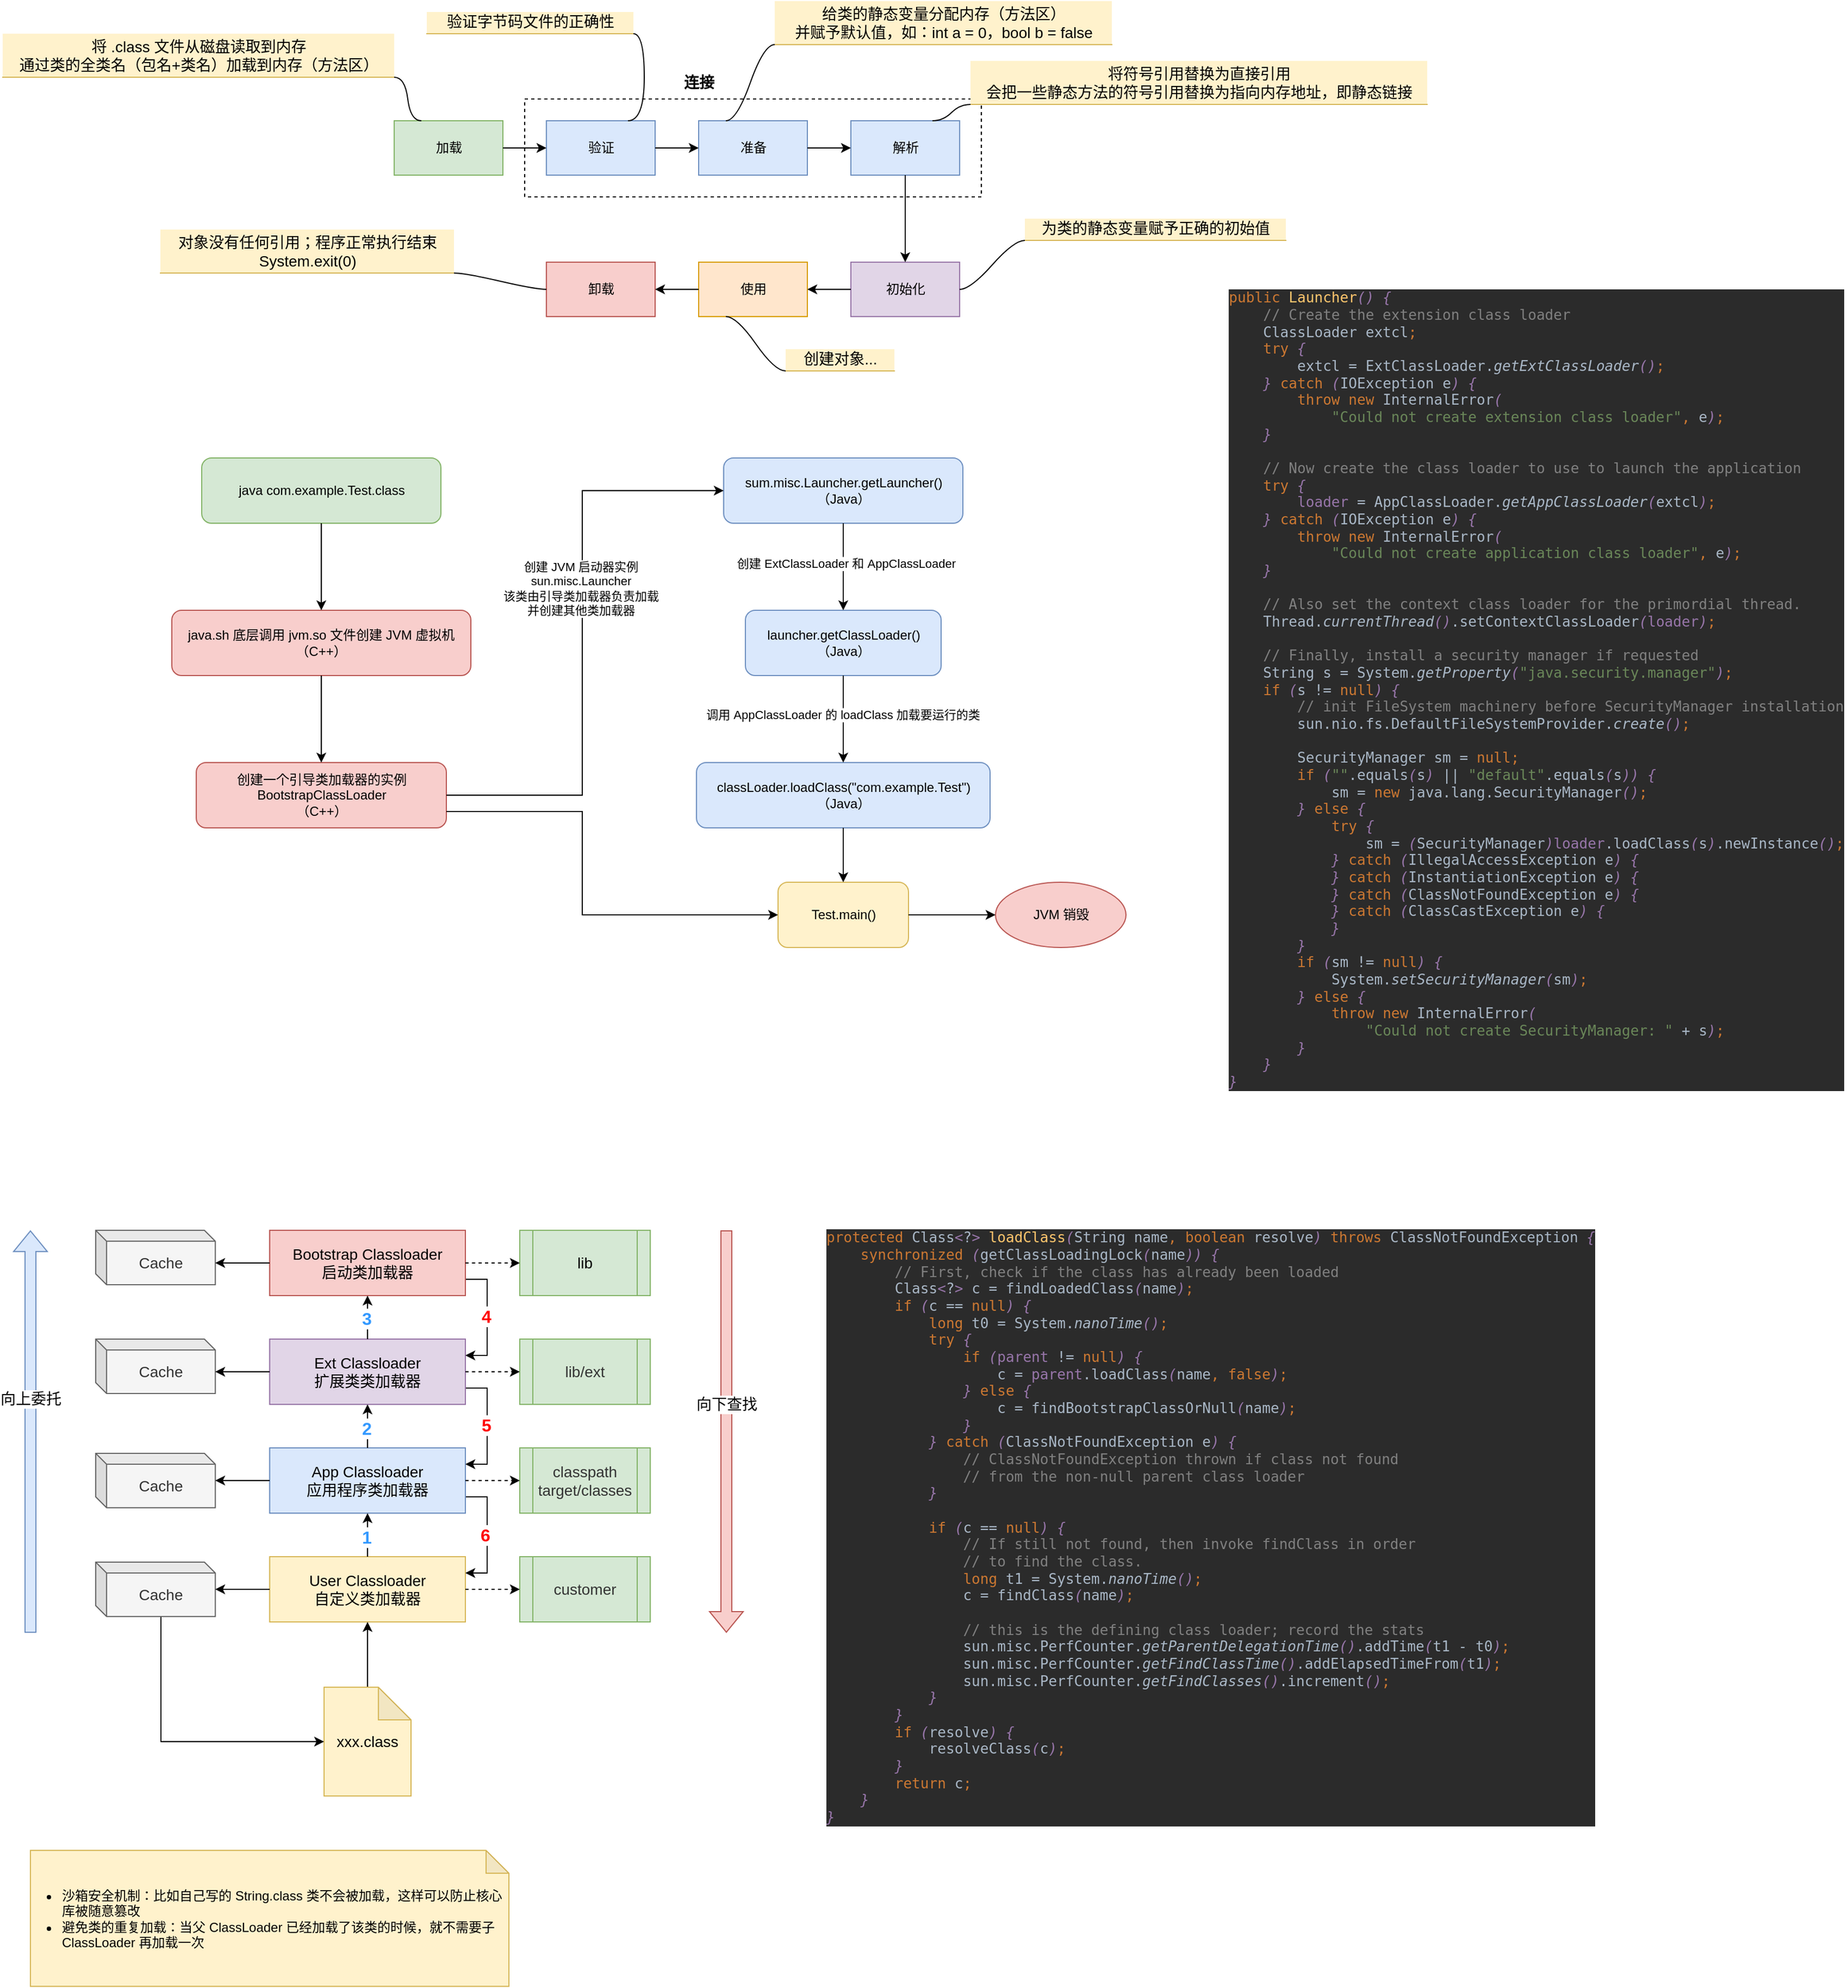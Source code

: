 <mxfile version="18.2.0" type="github">
  <diagram id="zVCf7z2-2lD_RfVQa9jk" name="Page-1">
    <mxGraphModel dx="1186" dy="738" grid="1" gridSize="10" guides="1" tooltips="1" connect="1" arrows="1" fold="1" page="1" pageScale="1" pageWidth="827" pageHeight="1169" math="0" shadow="0">
      <root>
        <mxCell id="0" />
        <mxCell id="1" parent="0" />
        <mxCell id="hN3UOtzz-SPdpC7iUw7O-2" value="" style="group" vertex="1" connectable="0" parent="1">
          <mxGeometry x="134.5" y="100" width="1310" height="340" as="geometry" />
        </mxCell>
        <mxCell id="iPwPXOduqcn6cmdAG-xF-22" value="" style="rounded=0;whiteSpace=wrap;html=1;dashed=1;" parent="hN3UOtzz-SPdpC7iUw7O-2" vertex="1">
          <mxGeometry x="480" y="90" width="420" height="90" as="geometry" />
        </mxCell>
        <mxCell id="iPwPXOduqcn6cmdAG-xF-1" value="加载" style="rounded=0;whiteSpace=wrap;html=1;fillColor=#d5e8d4;strokeColor=#82b366;" parent="hN3UOtzz-SPdpC7iUw7O-2" vertex="1">
          <mxGeometry x="360" y="110" width="100" height="50" as="geometry" />
        </mxCell>
        <mxCell id="iPwPXOduqcn6cmdAG-xF-10" value="验证" style="rounded=0;whiteSpace=wrap;html=1;fillColor=#dae8fc;strokeColor=#6c8ebf;" parent="hN3UOtzz-SPdpC7iUw7O-2" vertex="1">
          <mxGeometry x="500" y="110" width="100" height="50" as="geometry" />
        </mxCell>
        <mxCell id="iPwPXOduqcn6cmdAG-xF-16" style="edgeStyle=orthogonalEdgeStyle;rounded=0;orthogonalLoop=1;jettySize=auto;html=1;exitX=1;exitY=0.5;exitDx=0;exitDy=0;" parent="hN3UOtzz-SPdpC7iUw7O-2" source="iPwPXOduqcn6cmdAG-xF-1" target="iPwPXOduqcn6cmdAG-xF-10" edge="1">
          <mxGeometry relative="1" as="geometry" />
        </mxCell>
        <mxCell id="iPwPXOduqcn6cmdAG-xF-11" value="准备" style="rounded=0;whiteSpace=wrap;html=1;fillColor=#dae8fc;strokeColor=#6c8ebf;" parent="hN3UOtzz-SPdpC7iUw7O-2" vertex="1">
          <mxGeometry x="640" y="110" width="100" height="50" as="geometry" />
        </mxCell>
        <mxCell id="iPwPXOduqcn6cmdAG-xF-17" style="edgeStyle=orthogonalEdgeStyle;rounded=0;orthogonalLoop=1;jettySize=auto;html=1;exitX=1;exitY=0.5;exitDx=0;exitDy=0;entryX=0;entryY=0.5;entryDx=0;entryDy=0;" parent="hN3UOtzz-SPdpC7iUw7O-2" source="iPwPXOduqcn6cmdAG-xF-10" target="iPwPXOduqcn6cmdAG-xF-11" edge="1">
          <mxGeometry relative="1" as="geometry" />
        </mxCell>
        <mxCell id="iPwPXOduqcn6cmdAG-xF-12" value="解析" style="rounded=0;whiteSpace=wrap;html=1;fillColor=#dae8fc;strokeColor=#6c8ebf;" parent="hN3UOtzz-SPdpC7iUw7O-2" vertex="1">
          <mxGeometry x="780" y="110" width="100" height="50" as="geometry" />
        </mxCell>
        <mxCell id="iPwPXOduqcn6cmdAG-xF-18" style="edgeStyle=orthogonalEdgeStyle;rounded=0;orthogonalLoop=1;jettySize=auto;html=1;exitX=1;exitY=0.5;exitDx=0;exitDy=0;" parent="hN3UOtzz-SPdpC7iUw7O-2" source="iPwPXOduqcn6cmdAG-xF-11" target="iPwPXOduqcn6cmdAG-xF-12" edge="1">
          <mxGeometry relative="1" as="geometry" />
        </mxCell>
        <mxCell id="iPwPXOduqcn6cmdAG-xF-13" value="初始化" style="rounded=0;whiteSpace=wrap;html=1;fillColor=#e1d5e7;strokeColor=#9673a6;" parent="hN3UOtzz-SPdpC7iUw7O-2" vertex="1">
          <mxGeometry x="780" y="240" width="100" height="50" as="geometry" />
        </mxCell>
        <mxCell id="iPwPXOduqcn6cmdAG-xF-19" style="edgeStyle=orthogonalEdgeStyle;rounded=0;orthogonalLoop=1;jettySize=auto;html=1;exitX=0.5;exitY=1;exitDx=0;exitDy=0;" parent="hN3UOtzz-SPdpC7iUw7O-2" source="iPwPXOduqcn6cmdAG-xF-12" target="iPwPXOduqcn6cmdAG-xF-13" edge="1">
          <mxGeometry relative="1" as="geometry" />
        </mxCell>
        <mxCell id="iPwPXOduqcn6cmdAG-xF-14" value="使用&lt;span style=&quot;color: rgba(0 , 0 , 0 , 0) ; font-family: monospace ; font-size: 0px&quot;&gt;%3CmxGraphModel%3E%3Croot%3E%3CmxCell%20id%3D%220%22%2F%3E%3CmxCell%20id%3D%221%22%20parent%3D%220%22%2F%3E%3CmxCell%20id%3D%222%22%20value%3D%22%E5%8A%A0%E8%BD%BD%22%20style%3D%22rounded%3D0%3BwhiteSpace%3Dwrap%3Bhtml%3D1%3B%22%20vertex%3D%221%22%20parent%3D%221%22%3E%3CmxGeometry%20x%3D%22100%22%20y%3D%22140%22%20width%3D%22100%22%20height%3D%2250%22%20as%3D%22geometry%22%2F%3E%3C%2FmxCell%3E%3C%2Froot%3E%3C%2FmxGraphModel%3E&lt;/span&gt;" style="rounded=0;whiteSpace=wrap;html=1;fillColor=#ffe6cc;strokeColor=#d79b00;" parent="hN3UOtzz-SPdpC7iUw7O-2" vertex="1">
          <mxGeometry x="640" y="240" width="100" height="50" as="geometry" />
        </mxCell>
        <mxCell id="iPwPXOduqcn6cmdAG-xF-20" style="edgeStyle=orthogonalEdgeStyle;rounded=0;orthogonalLoop=1;jettySize=auto;html=1;exitX=0;exitY=0.5;exitDx=0;exitDy=0;" parent="hN3UOtzz-SPdpC7iUw7O-2" source="iPwPXOduqcn6cmdAG-xF-13" target="iPwPXOduqcn6cmdAG-xF-14" edge="1">
          <mxGeometry relative="1" as="geometry" />
        </mxCell>
        <mxCell id="iPwPXOduqcn6cmdAG-xF-15" value="卸载" style="rounded=0;whiteSpace=wrap;html=1;fillColor=#f8cecc;strokeColor=#b85450;" parent="hN3UOtzz-SPdpC7iUw7O-2" vertex="1">
          <mxGeometry x="500" y="240" width="100" height="50" as="geometry" />
        </mxCell>
        <mxCell id="iPwPXOduqcn6cmdAG-xF-21" style="edgeStyle=orthogonalEdgeStyle;rounded=0;orthogonalLoop=1;jettySize=auto;html=1;exitX=0;exitY=0.5;exitDx=0;exitDy=0;" parent="hN3UOtzz-SPdpC7iUw7O-2" source="iPwPXOduqcn6cmdAG-xF-14" target="iPwPXOduqcn6cmdAG-xF-15" edge="1">
          <mxGeometry relative="1" as="geometry" />
        </mxCell>
        <mxCell id="iPwPXOduqcn6cmdAG-xF-23" value="连接" style="text;html=1;strokeColor=none;fillColor=none;align=center;verticalAlign=middle;whiteSpace=wrap;rounded=0;dashed=1;fontStyle=1;fontSize=14;" parent="hN3UOtzz-SPdpC7iUw7O-2" vertex="1">
          <mxGeometry x="610" y="60" width="60" height="30" as="geometry" />
        </mxCell>
        <mxCell id="s2DW5glBOxeusL4yt4jL-1" value="&lt;span style=&quot;font-size: 14px; text-align: left;&quot;&gt;将 .class 文件从磁盘读取到内存&lt;br&gt;通过类的全类名（包名+类名）加载到内存（方法区）&lt;/span&gt;" style="whiteSpace=wrap;html=1;shape=partialRectangle;top=0;left=0;bottom=1;right=0;points=[[0,1],[1,1]];fillColor=#fff2cc;align=center;verticalAlign=bottom;routingCenterY=0.5;snapToPoint=1;recursiveResize=0;autosize=1;treeFolding=1;treeMoving=1;newEdgeStyle={&quot;edgeStyle&quot;:&quot;entityRelationEdgeStyle&quot;,&quot;startArrow&quot;:&quot;none&quot;,&quot;endArrow&quot;:&quot;none&quot;,&quot;segment&quot;:10,&quot;curved&quot;:1};strokeColor=#d6b656;" parent="hN3UOtzz-SPdpC7iUw7O-2" vertex="1">
          <mxGeometry y="30" width="360" height="40" as="geometry" />
        </mxCell>
        <mxCell id="s2DW5glBOxeusL4yt4jL-2" value="" style="edgeStyle=entityRelationEdgeStyle;startArrow=none;endArrow=none;segment=10;curved=1;rounded=0;fontColor=#000000;exitX=0.25;exitY=0;exitDx=0;exitDy=0;" parent="hN3UOtzz-SPdpC7iUw7O-2" source="iPwPXOduqcn6cmdAG-xF-1" target="s2DW5glBOxeusL4yt4jL-1" edge="1">
          <mxGeometry relative="1" as="geometry">
            <mxPoint x="180" y="60" as="sourcePoint" />
          </mxGeometry>
        </mxCell>
        <mxCell id="s2DW5glBOxeusL4yt4jL-3" value="&lt;span style=&quot;font-size: 14px; text-align: left;&quot;&gt;验证字节码文件的正确性&lt;/span&gt;" style="whiteSpace=wrap;html=1;shape=partialRectangle;top=0;left=0;bottom=1;right=0;points=[[0,1],[1,1]];fillColor=#fff2cc;align=center;verticalAlign=bottom;routingCenterY=0.5;snapToPoint=1;recursiveResize=0;autosize=1;treeFolding=1;treeMoving=1;newEdgeStyle={&quot;edgeStyle&quot;:&quot;entityRelationEdgeStyle&quot;,&quot;startArrow&quot;:&quot;none&quot;,&quot;endArrow&quot;:&quot;none&quot;,&quot;segment&quot;:10,&quot;curved&quot;:1};strokeColor=#d6b656;" parent="hN3UOtzz-SPdpC7iUw7O-2" vertex="1">
          <mxGeometry x="390" y="10" width="190" height="20" as="geometry" />
        </mxCell>
        <mxCell id="s2DW5glBOxeusL4yt4jL-4" value="" style="edgeStyle=entityRelationEdgeStyle;startArrow=none;endArrow=none;segment=10;curved=1;rounded=0;fontColor=#000000;exitX=0.75;exitY=0;exitDx=0;exitDy=0;" parent="hN3UOtzz-SPdpC7iUw7O-2" source="iPwPXOduqcn6cmdAG-xF-10" target="s2DW5glBOxeusL4yt4jL-3" edge="1">
          <mxGeometry relative="1" as="geometry">
            <mxPoint x="460" y="30" as="sourcePoint" />
          </mxGeometry>
        </mxCell>
        <mxCell id="s2DW5glBOxeusL4yt4jL-5" value="&lt;span style=&quot;font-size: 14px; text-align: left;&quot;&gt;给类的静态变量分配内存（方法区）&lt;br&gt;并赋予默认值，如：int a = 0，bool b = false&lt;/span&gt;" style="whiteSpace=wrap;html=1;shape=partialRectangle;top=0;left=0;bottom=1;right=0;points=[[0,1],[1,1]];fillColor=#fff2cc;align=center;verticalAlign=bottom;routingCenterY=0.5;snapToPoint=1;recursiveResize=0;autosize=1;treeFolding=1;treeMoving=1;newEdgeStyle={&quot;edgeStyle&quot;:&quot;entityRelationEdgeStyle&quot;,&quot;startArrow&quot;:&quot;none&quot;,&quot;endArrow&quot;:&quot;none&quot;,&quot;segment&quot;:10,&quot;curved&quot;:1};strokeColor=#d6b656;" parent="hN3UOtzz-SPdpC7iUw7O-2" vertex="1">
          <mxGeometry x="710" width="310" height="40" as="geometry" />
        </mxCell>
        <mxCell id="s2DW5glBOxeusL4yt4jL-6" value="" style="edgeStyle=entityRelationEdgeStyle;startArrow=none;endArrow=none;segment=10;curved=1;rounded=0;fontColor=#000000;exitX=0.25;exitY=0;exitDx=0;exitDy=0;" parent="hN3UOtzz-SPdpC7iUw7O-2" source="iPwPXOduqcn6cmdAG-xF-11" target="s2DW5glBOxeusL4yt4jL-5" edge="1">
          <mxGeometry relative="1" as="geometry">
            <mxPoint x="710" y="30" as="sourcePoint" />
          </mxGeometry>
        </mxCell>
        <mxCell id="s2DW5glBOxeusL4yt4jL-7" value="&lt;span style=&quot;font-size: 14px; text-align: left;&quot;&gt;将符号引用替换为直接引用&lt;br&gt;会把一些静态方法的符号引用替换为指向内存地址，即静态链接&lt;br&gt;&lt;/span&gt;" style="whiteSpace=wrap;html=1;shape=partialRectangle;top=0;left=0;bottom=1;right=0;points=[[0,1],[1,1]];fillColor=#fff2cc;align=center;verticalAlign=bottom;routingCenterY=0.5;snapToPoint=1;recursiveResize=0;autosize=1;treeFolding=1;treeMoving=1;newEdgeStyle={&quot;edgeStyle&quot;:&quot;entityRelationEdgeStyle&quot;,&quot;startArrow&quot;:&quot;none&quot;,&quot;endArrow&quot;:&quot;none&quot;,&quot;segment&quot;:10,&quot;curved&quot;:1};strokeColor=#d6b656;" parent="hN3UOtzz-SPdpC7iUw7O-2" vertex="1">
          <mxGeometry x="890" y="55" width="420" height="40" as="geometry" />
        </mxCell>
        <mxCell id="s2DW5glBOxeusL4yt4jL-8" value="" style="edgeStyle=entityRelationEdgeStyle;startArrow=none;endArrow=none;segment=10;curved=1;rounded=0;fontColor=#000000;exitX=0.75;exitY=0;exitDx=0;exitDy=0;" parent="hN3UOtzz-SPdpC7iUw7O-2" source="iPwPXOduqcn6cmdAG-xF-12" target="s2DW5glBOxeusL4yt4jL-7" edge="1">
          <mxGeometry relative="1" as="geometry">
            <mxPoint x="980" y="110" as="sourcePoint" />
          </mxGeometry>
        </mxCell>
        <mxCell id="s2DW5glBOxeusL4yt4jL-9" value="&lt;span style=&quot;font-size: 14px; text-align: left;&quot;&gt;为类的静态变量赋予正确的初始值&lt;/span&gt;" style="whiteSpace=wrap;html=1;shape=partialRectangle;top=0;left=0;bottom=1;right=0;points=[[0,1],[1,1]];fillColor=#fff2cc;align=center;verticalAlign=bottom;routingCenterY=0.5;snapToPoint=1;recursiveResize=0;autosize=1;treeFolding=1;treeMoving=1;newEdgeStyle={&quot;edgeStyle&quot;:&quot;entityRelationEdgeStyle&quot;,&quot;startArrow&quot;:&quot;none&quot;,&quot;endArrow&quot;:&quot;none&quot;,&quot;segment&quot;:10,&quot;curved&quot;:1};strokeColor=#d6b656;" parent="hN3UOtzz-SPdpC7iUw7O-2" vertex="1">
          <mxGeometry x="940" y="200" width="240" height="20" as="geometry" />
        </mxCell>
        <mxCell id="s2DW5glBOxeusL4yt4jL-10" value="" style="edgeStyle=entityRelationEdgeStyle;startArrow=none;endArrow=none;segment=10;curved=1;rounded=0;fontColor=#000000;exitX=1;exitY=0.5;exitDx=0;exitDy=0;" parent="hN3UOtzz-SPdpC7iUw7O-2" source="iPwPXOduqcn6cmdAG-xF-13" target="s2DW5glBOxeusL4yt4jL-9" edge="1">
          <mxGeometry relative="1" as="geometry">
            <mxPoint x="930" y="260" as="sourcePoint" />
          </mxGeometry>
        </mxCell>
        <mxCell id="s2DW5glBOxeusL4yt4jL-11" value="&lt;span style=&quot;font-size: 14px; text-align: left;&quot;&gt;创建对象...&lt;/span&gt;" style="whiteSpace=wrap;html=1;shape=partialRectangle;top=0;left=0;bottom=1;right=0;points=[[0,1],[1,1]];fillColor=#fff2cc;align=center;verticalAlign=bottom;routingCenterY=0.5;snapToPoint=1;recursiveResize=0;autosize=1;treeFolding=1;treeMoving=1;newEdgeStyle={&quot;edgeStyle&quot;:&quot;entityRelationEdgeStyle&quot;,&quot;startArrow&quot;:&quot;none&quot;,&quot;endArrow&quot;:&quot;none&quot;,&quot;segment&quot;:10,&quot;curved&quot;:1};strokeColor=#d6b656;" parent="hN3UOtzz-SPdpC7iUw7O-2" vertex="1">
          <mxGeometry x="720" y="320" width="100" height="20" as="geometry" />
        </mxCell>
        <mxCell id="s2DW5glBOxeusL4yt4jL-12" value="" style="edgeStyle=entityRelationEdgeStyle;startArrow=none;endArrow=none;segment=10;curved=1;rounded=0;fontColor=#000000;exitX=0.25;exitY=1;exitDx=0;exitDy=0;" parent="hN3UOtzz-SPdpC7iUw7O-2" source="iPwPXOduqcn6cmdAG-xF-14" target="s2DW5glBOxeusL4yt4jL-11" edge="1">
          <mxGeometry relative="1" as="geometry">
            <mxPoint x="610" y="360" as="sourcePoint" />
          </mxGeometry>
        </mxCell>
        <mxCell id="s2DW5glBOxeusL4yt4jL-13" value="&lt;span style=&quot;font-size: 14px; text-align: left;&quot;&gt;对象没有任何引用；程序正常执行结束&lt;br&gt;&lt;/span&gt;&lt;span style=&quot;font-size: 14px; text-align: left;&quot;&gt;System.exit(0)&lt;/span&gt;&lt;span style=&quot;font-size: 14px; text-align: left;&quot;&gt;&lt;br&gt;&lt;/span&gt;" style="whiteSpace=wrap;html=1;shape=partialRectangle;top=0;left=0;bottom=1;right=0;points=[[0,1],[1,1]];fillColor=#fff2cc;align=center;verticalAlign=bottom;routingCenterY=0.5;snapToPoint=1;recursiveResize=0;autosize=1;treeFolding=1;treeMoving=1;newEdgeStyle={&quot;edgeStyle&quot;:&quot;entityRelationEdgeStyle&quot;,&quot;startArrow&quot;:&quot;none&quot;,&quot;endArrow&quot;:&quot;none&quot;,&quot;segment&quot;:10,&quot;curved&quot;:1};strokeColor=#d6b656;" parent="hN3UOtzz-SPdpC7iUw7O-2" vertex="1">
          <mxGeometry x="145" y="210" width="270" height="40" as="geometry" />
        </mxCell>
        <mxCell id="s2DW5glBOxeusL4yt4jL-14" value="" style="edgeStyle=entityRelationEdgeStyle;startArrow=none;endArrow=none;segment=10;curved=1;rounded=0;fontColor=#000000;exitX=0;exitY=0.5;exitDx=0;exitDy=0;" parent="hN3UOtzz-SPdpC7iUw7O-2" source="iPwPXOduqcn6cmdAG-xF-15" target="s2DW5glBOxeusL4yt4jL-13" edge="1">
          <mxGeometry relative="1" as="geometry">
            <mxPoint x="110" y="270" as="sourcePoint" />
          </mxGeometry>
        </mxCell>
        <mxCell id="hN3UOtzz-SPdpC7iUw7O-22" value="" style="group" vertex="1" connectable="0" parent="1">
          <mxGeometry x="290" y="520" width="877.5" height="450" as="geometry" />
        </mxCell>
        <mxCell id="hN3UOtzz-SPdpC7iUw7O-3" value="java com.example.Test.class" style="rounded=1;whiteSpace=wrap;html=1;fillColor=#d5e8d4;strokeColor=#82b366;" vertex="1" parent="hN3UOtzz-SPdpC7iUw7O-22">
          <mxGeometry x="27.5" width="220" height="60" as="geometry" />
        </mxCell>
        <mxCell id="hN3UOtzz-SPdpC7iUw7O-4" value="java.sh 底层调用 jvm.so 文件创建 JVM 虚拟机&lt;br&gt;（C++）" style="whiteSpace=wrap;html=1;rounded=1;fillColor=#f8cecc;strokeColor=#b85450;" vertex="1" parent="hN3UOtzz-SPdpC7iUw7O-22">
          <mxGeometry y="140" width="275" height="60" as="geometry" />
        </mxCell>
        <mxCell id="hN3UOtzz-SPdpC7iUw7O-5" value="" style="edgeStyle=orthogonalEdgeStyle;rounded=0;orthogonalLoop=1;jettySize=auto;html=1;" edge="1" parent="hN3UOtzz-SPdpC7iUw7O-22" source="hN3UOtzz-SPdpC7iUw7O-3" target="hN3UOtzz-SPdpC7iUw7O-4">
          <mxGeometry relative="1" as="geometry" />
        </mxCell>
        <mxCell id="hN3UOtzz-SPdpC7iUw7O-6" value="创建一个引导类加载器的实例&lt;br&gt;BootstrapClassLoader&lt;br&gt;（C++）" style="whiteSpace=wrap;html=1;rounded=1;fillColor=#f8cecc;strokeColor=#b85450;" vertex="1" parent="hN3UOtzz-SPdpC7iUw7O-22">
          <mxGeometry x="22.5" y="280" width="230" height="60" as="geometry" />
        </mxCell>
        <mxCell id="hN3UOtzz-SPdpC7iUw7O-7" value="" style="edgeStyle=orthogonalEdgeStyle;rounded=0;orthogonalLoop=1;jettySize=auto;html=1;" edge="1" parent="hN3UOtzz-SPdpC7iUw7O-22" source="hN3UOtzz-SPdpC7iUw7O-4" target="hN3UOtzz-SPdpC7iUw7O-6">
          <mxGeometry relative="1" as="geometry" />
        </mxCell>
        <mxCell id="hN3UOtzz-SPdpC7iUw7O-8" value="sum.misc.Launcher.getLauncher()&lt;br&gt;（Java）" style="whiteSpace=wrap;html=1;rounded=1;fillColor=#dae8fc;strokeColor=#6c8ebf;" vertex="1" parent="hN3UOtzz-SPdpC7iUw7O-22">
          <mxGeometry x="507.5" width="220" height="60" as="geometry" />
        </mxCell>
        <mxCell id="hN3UOtzz-SPdpC7iUw7O-9" value="" style="edgeStyle=orthogonalEdgeStyle;rounded=0;orthogonalLoop=1;jettySize=auto;html=1;entryX=0;entryY=0.5;entryDx=0;entryDy=0;" edge="1" parent="hN3UOtzz-SPdpC7iUw7O-22" source="hN3UOtzz-SPdpC7iUw7O-6" target="hN3UOtzz-SPdpC7iUw7O-8">
          <mxGeometry relative="1" as="geometry">
            <Array as="points">
              <mxPoint x="377.5" y="310" />
              <mxPoint x="377.5" y="30" />
            </Array>
          </mxGeometry>
        </mxCell>
        <mxCell id="hN3UOtzz-SPdpC7iUw7O-12" value="创建 JVM 启动器实例&lt;br&gt;sun.misc.Launcher&lt;br&gt;该类由引导类加载器负责加载&lt;br&gt;并创建其他类加载器" style="edgeLabel;html=1;align=center;verticalAlign=middle;resizable=0;points=[];" vertex="1" connectable="0" parent="hN3UOtzz-SPdpC7iUw7O-9">
          <mxGeometry x="0.181" y="3" relative="1" as="geometry">
            <mxPoint x="1" y="1" as="offset" />
          </mxGeometry>
        </mxCell>
        <mxCell id="hN3UOtzz-SPdpC7iUw7O-10" value="launcher.getClassLoader()&lt;br&gt;（Java）" style="whiteSpace=wrap;html=1;rounded=1;fillColor=#dae8fc;strokeColor=#6c8ebf;" vertex="1" parent="hN3UOtzz-SPdpC7iUw7O-22">
          <mxGeometry x="527.5" y="140" width="180" height="60" as="geometry" />
        </mxCell>
        <mxCell id="hN3UOtzz-SPdpC7iUw7O-11" value="" style="edgeStyle=orthogonalEdgeStyle;rounded=0;orthogonalLoop=1;jettySize=auto;html=1;" edge="1" parent="hN3UOtzz-SPdpC7iUw7O-22" source="hN3UOtzz-SPdpC7iUw7O-8" target="hN3UOtzz-SPdpC7iUw7O-10">
          <mxGeometry relative="1" as="geometry" />
        </mxCell>
        <mxCell id="hN3UOtzz-SPdpC7iUw7O-16" value="创建 ExtClassLoader 和 AppClassLoader" style="edgeLabel;html=1;align=center;verticalAlign=middle;resizable=0;points=[];" vertex="1" connectable="0" parent="hN3UOtzz-SPdpC7iUw7O-11">
          <mxGeometry x="-0.087" y="2" relative="1" as="geometry">
            <mxPoint as="offset" />
          </mxGeometry>
        </mxCell>
        <mxCell id="hN3UOtzz-SPdpC7iUw7O-13" value="classLoader.loadClass(&quot;com.example.Test&quot;)&lt;br&gt;（Java）" style="whiteSpace=wrap;html=1;rounded=1;fillColor=#dae8fc;strokeColor=#6c8ebf;" vertex="1" parent="hN3UOtzz-SPdpC7iUw7O-22">
          <mxGeometry x="482.5" y="280" width="270" height="60" as="geometry" />
        </mxCell>
        <mxCell id="hN3UOtzz-SPdpC7iUw7O-14" value="" style="edgeStyle=orthogonalEdgeStyle;rounded=0;orthogonalLoop=1;jettySize=auto;html=1;" edge="1" parent="hN3UOtzz-SPdpC7iUw7O-22" source="hN3UOtzz-SPdpC7iUw7O-10" target="hN3UOtzz-SPdpC7iUw7O-13">
          <mxGeometry relative="1" as="geometry" />
        </mxCell>
        <mxCell id="hN3UOtzz-SPdpC7iUw7O-15" value="调用 AppClassLoader 的 loadClass 加载要运行的类" style="edgeLabel;html=1;align=center;verticalAlign=middle;resizable=0;points=[];" vertex="1" connectable="0" parent="hN3UOtzz-SPdpC7iUw7O-14">
          <mxGeometry x="-0.113" y="-1" relative="1" as="geometry">
            <mxPoint as="offset" />
          </mxGeometry>
        </mxCell>
        <mxCell id="hN3UOtzz-SPdpC7iUw7O-17" value="Test.main()" style="whiteSpace=wrap;html=1;rounded=1;fillColor=#fff2cc;strokeColor=#d6b656;" vertex="1" parent="hN3UOtzz-SPdpC7iUw7O-22">
          <mxGeometry x="557.5" y="390" width="120" height="60" as="geometry" />
        </mxCell>
        <mxCell id="hN3UOtzz-SPdpC7iUw7O-21" style="edgeStyle=orthogonalEdgeStyle;rounded=0;orthogonalLoop=1;jettySize=auto;html=1;exitX=1;exitY=0.75;exitDx=0;exitDy=0;entryX=0;entryY=0.5;entryDx=0;entryDy=0;" edge="1" parent="hN3UOtzz-SPdpC7iUw7O-22" source="hN3UOtzz-SPdpC7iUw7O-6" target="hN3UOtzz-SPdpC7iUw7O-17">
          <mxGeometry relative="1" as="geometry">
            <Array as="points">
              <mxPoint x="377.5" y="325" />
              <mxPoint x="377.5" y="420" />
            </Array>
          </mxGeometry>
        </mxCell>
        <mxCell id="hN3UOtzz-SPdpC7iUw7O-18" value="" style="edgeStyle=orthogonalEdgeStyle;rounded=0;orthogonalLoop=1;jettySize=auto;html=1;" edge="1" parent="hN3UOtzz-SPdpC7iUw7O-22" source="hN3UOtzz-SPdpC7iUw7O-13" target="hN3UOtzz-SPdpC7iUw7O-17">
          <mxGeometry relative="1" as="geometry" />
        </mxCell>
        <mxCell id="hN3UOtzz-SPdpC7iUw7O-19" value="JVM 销毁" style="ellipse;whiteSpace=wrap;html=1;rounded=1;fillColor=#f8cecc;strokeColor=#b85450;" vertex="1" parent="hN3UOtzz-SPdpC7iUw7O-22">
          <mxGeometry x="757.5" y="390" width="120" height="60" as="geometry" />
        </mxCell>
        <mxCell id="hN3UOtzz-SPdpC7iUw7O-20" value="" style="edgeStyle=orthogonalEdgeStyle;rounded=0;orthogonalLoop=1;jettySize=auto;html=1;" edge="1" parent="hN3UOtzz-SPdpC7iUw7O-22" source="hN3UOtzz-SPdpC7iUw7O-17" target="hN3UOtzz-SPdpC7iUw7O-19">
          <mxGeometry relative="1" as="geometry" />
        </mxCell>
        <mxCell id="hN3UOtzz-SPdpC7iUw7O-24" value="&lt;pre style=&quot;text-align: left; background-color: rgb(43, 43, 43); color: rgb(169, 183, 198); font-family: &amp;quot;JetBrains Mono&amp;quot;, monospace; font-size: 9.8pt;&quot;&gt;&lt;span style=&quot;color: rgb(204, 120, 50);&quot;&gt;public &lt;/span&gt;&lt;span style=&quot;color: rgb(255, 198, 109);&quot;&gt;Launcher&lt;/span&gt;&lt;span style=&quot;color: rgb(152, 118, 170); font-style: italic;&quot;&gt;() {&lt;br&gt;&lt;/span&gt;&lt;span style=&quot;color: rgb(152, 118, 170); font-style: italic;&quot;&gt;    &lt;/span&gt;&lt;span style=&quot;color: rgb(128, 128, 128);&quot;&gt;// Create the extension class loader&lt;br&gt;&lt;/span&gt;&lt;span style=&quot;color: rgb(128, 128, 128);&quot;&gt;    &lt;/span&gt;ClassLoader extcl&lt;span style=&quot;color: rgb(204, 120, 50);&quot;&gt;;&lt;br&gt;&lt;/span&gt;&lt;span style=&quot;color: rgb(204, 120, 50);&quot;&gt;    try &lt;/span&gt;&lt;span style=&quot;color: rgb(152, 118, 170); font-style: italic;&quot;&gt;{&lt;br&gt;&lt;/span&gt;&lt;span style=&quot;color: rgb(152, 118, 170); font-style: italic;&quot;&gt;        &lt;/span&gt;extcl = ExtClassLoader.&lt;span style=&quot;font-style: italic;&quot;&gt;getExtClassLoader&lt;/span&gt;&lt;span style=&quot;color: rgb(152, 118, 170); font-style: italic;&quot;&gt;()&lt;/span&gt;&lt;span style=&quot;color: rgb(204, 120, 50);&quot;&gt;;&lt;br&gt;&lt;/span&gt;&lt;span style=&quot;color: rgb(204, 120, 50);&quot;&gt;    &lt;/span&gt;&lt;span style=&quot;color: rgb(152, 118, 170); font-style: italic;&quot;&gt;} &lt;/span&gt;&lt;span style=&quot;color: rgb(204, 120, 50);&quot;&gt;catch &lt;/span&gt;&lt;span style=&quot;color: rgb(152, 118, 170); font-style: italic;&quot;&gt;(&lt;/span&gt;IOException e&lt;span style=&quot;color: rgb(152, 118, 170); font-style: italic;&quot;&gt;) {&lt;br&gt;&lt;/span&gt;&lt;span style=&quot;color: rgb(152, 118, 170); font-style: italic;&quot;&gt;        &lt;/span&gt;&lt;span style=&quot;color: rgb(204, 120, 50);&quot;&gt;throw new &lt;/span&gt;InternalError&lt;span style=&quot;color: rgb(152, 118, 170); font-style: italic;&quot;&gt;(&lt;br&gt;&lt;/span&gt;&lt;span style=&quot;color: rgb(152, 118, 170); font-style: italic;&quot;&gt;            &lt;/span&gt;&lt;span style=&quot;color: rgb(106, 135, 89);&quot;&gt;&quot;Could not create extension class loader&quot;&lt;/span&gt;&lt;span style=&quot;color: rgb(204, 120, 50);&quot;&gt;, &lt;/span&gt;e&lt;span style=&quot;color: rgb(152, 118, 170); font-style: italic;&quot;&gt;)&lt;/span&gt;&lt;span style=&quot;color: rgb(204, 120, 50);&quot;&gt;;&lt;br&gt;&lt;/span&gt;&lt;span style=&quot;color: rgb(204, 120, 50);&quot;&gt;    &lt;/span&gt;&lt;span style=&quot;color: rgb(152, 118, 170); font-style: italic;&quot;&gt;}&lt;br&gt;&lt;/span&gt;&lt;span style=&quot;color: rgb(152, 118, 170); font-style: italic;&quot;&gt;&lt;br&gt;&lt;/span&gt;&lt;span style=&quot;color: rgb(152, 118, 170); font-style: italic;&quot;&gt;    &lt;/span&gt;&lt;span style=&quot;color: rgb(128, 128, 128);&quot;&gt;// Now create the class loader to use to launch the application&lt;br&gt;&lt;/span&gt;&lt;span style=&quot;color: rgb(128, 128, 128);&quot;&gt;    &lt;/span&gt;&lt;span style=&quot;color: rgb(204, 120, 50);&quot;&gt;try &lt;/span&gt;&lt;span style=&quot;color: rgb(152, 118, 170); font-style: italic;&quot;&gt;{&lt;br&gt;&lt;/span&gt;&lt;span style=&quot;color: rgb(152, 118, 170); font-style: italic;&quot;&gt;        &lt;/span&gt;&lt;span style=&quot;color: rgb(152, 118, 170);&quot;&gt;loader &lt;/span&gt;= AppClassLoader.&lt;span style=&quot;font-style: italic;&quot;&gt;getAppClassLoader&lt;/span&gt;&lt;span style=&quot;color: rgb(152, 118, 170); font-style: italic;&quot;&gt;(&lt;/span&gt;extcl&lt;span style=&quot;color: rgb(152, 118, 170); font-style: italic;&quot;&gt;)&lt;/span&gt;&lt;span style=&quot;color: rgb(204, 120, 50);&quot;&gt;;&lt;br&gt;&lt;/span&gt;&lt;span style=&quot;color: rgb(204, 120, 50);&quot;&gt;    &lt;/span&gt;&lt;span style=&quot;color: rgb(152, 118, 170); font-style: italic;&quot;&gt;} &lt;/span&gt;&lt;span style=&quot;color: rgb(204, 120, 50);&quot;&gt;catch &lt;/span&gt;&lt;span style=&quot;color: rgb(152, 118, 170); font-style: italic;&quot;&gt;(&lt;/span&gt;IOException e&lt;span style=&quot;color: rgb(152, 118, 170); font-style: italic;&quot;&gt;) {&lt;br&gt;&lt;/span&gt;&lt;span style=&quot;color: rgb(152, 118, 170); font-style: italic;&quot;&gt;        &lt;/span&gt;&lt;span style=&quot;color: rgb(204, 120, 50);&quot;&gt;throw new &lt;/span&gt;InternalError&lt;span style=&quot;color: rgb(152, 118, 170); font-style: italic;&quot;&gt;(&lt;br&gt;&lt;/span&gt;&lt;span style=&quot;color: rgb(152, 118, 170); font-style: italic;&quot;&gt;            &lt;/span&gt;&lt;span style=&quot;color: rgb(106, 135, 89);&quot;&gt;&quot;Could not create application class loader&quot;&lt;/span&gt;&lt;span style=&quot;color: rgb(204, 120, 50);&quot;&gt;, &lt;/span&gt;e&lt;span style=&quot;color: rgb(152, 118, 170); font-style: italic;&quot;&gt;)&lt;/span&gt;&lt;span style=&quot;color: rgb(204, 120, 50);&quot;&gt;;&lt;br&gt;&lt;/span&gt;&lt;span style=&quot;color: rgb(204, 120, 50);&quot;&gt;    &lt;/span&gt;&lt;span style=&quot;color: rgb(152, 118, 170); font-style: italic;&quot;&gt;}&lt;br&gt;&lt;/span&gt;&lt;span style=&quot;color: rgb(152, 118, 170); font-style: italic;&quot;&gt;&lt;br&gt;&lt;/span&gt;&lt;span style=&quot;color: rgb(152, 118, 170); font-style: italic;&quot;&gt;    &lt;/span&gt;&lt;span style=&quot;color: rgb(128, 128, 128);&quot;&gt;// Also set the context class loader for the primordial thread.&lt;br&gt;&lt;/span&gt;&lt;span style=&quot;color: rgb(128, 128, 128);&quot;&gt;    &lt;/span&gt;Thread.&lt;span style=&quot;font-style: italic;&quot;&gt;currentThread&lt;/span&gt;&lt;span style=&quot;color: rgb(152, 118, 170); font-style: italic;&quot;&gt;()&lt;/span&gt;.setContextClassLoader&lt;span style=&quot;color: rgb(152, 118, 170); font-style: italic;&quot;&gt;(&lt;/span&gt;&lt;span style=&quot;color: rgb(152, 118, 170);&quot;&gt;loader&lt;/span&gt;&lt;span style=&quot;color: rgb(152, 118, 170); font-style: italic;&quot;&gt;)&lt;/span&gt;&lt;span style=&quot;color: rgb(204, 120, 50);&quot;&gt;;&lt;br&gt;&lt;/span&gt;&lt;span style=&quot;color: rgb(204, 120, 50);&quot;&gt;&lt;br&gt;&lt;/span&gt;&lt;span style=&quot;color: rgb(204, 120, 50);&quot;&gt;    &lt;/span&gt;&lt;span style=&quot;color: rgb(128, 128, 128);&quot;&gt;// Finally, install a security manager if requested&lt;br&gt;&lt;/span&gt;&lt;span style=&quot;color: rgb(128, 128, 128);&quot;&gt;    &lt;/span&gt;String s = System.&lt;span style=&quot;font-style: italic;&quot;&gt;getProperty&lt;/span&gt;&lt;span style=&quot;color: rgb(152, 118, 170); font-style: italic;&quot;&gt;(&lt;/span&gt;&lt;span style=&quot;color: rgb(106, 135, 89);&quot;&gt;&quot;java.security.manager&quot;&lt;/span&gt;&lt;span style=&quot;color: rgb(152, 118, 170); font-style: italic;&quot;&gt;)&lt;/span&gt;&lt;span style=&quot;color: rgb(204, 120, 50);&quot;&gt;;&lt;br&gt;&lt;/span&gt;&lt;span style=&quot;color: rgb(204, 120, 50);&quot;&gt;    if &lt;/span&gt;&lt;span style=&quot;color: rgb(152, 118, 170); font-style: italic;&quot;&gt;(&lt;/span&gt;s != &lt;span style=&quot;color: rgb(204, 120, 50);&quot;&gt;null&lt;/span&gt;&lt;span style=&quot;color: rgb(152, 118, 170); font-style: italic;&quot;&gt;) {&lt;br&gt;&lt;/span&gt;&lt;span style=&quot;color: rgb(152, 118, 170); font-style: italic;&quot;&gt;        &lt;/span&gt;&lt;span style=&quot;color: rgb(128, 128, 128);&quot;&gt;// init FileSystem machinery before SecurityManager installation&lt;br&gt;&lt;/span&gt;&lt;span style=&quot;color: rgb(128, 128, 128);&quot;&gt;        &lt;/span&gt;sun.nio.fs.DefaultFileSystemProvider.&lt;span style=&quot;font-style: italic;&quot;&gt;create&lt;/span&gt;&lt;span style=&quot;color: rgb(152, 118, 170); font-style: italic;&quot;&gt;()&lt;/span&gt;&lt;span style=&quot;color: rgb(204, 120, 50);&quot;&gt;;&lt;br&gt;&lt;/span&gt;&lt;span style=&quot;color: rgb(204, 120, 50);&quot;&gt;&lt;br&gt;&lt;/span&gt;&lt;span style=&quot;color: rgb(204, 120, 50);&quot;&gt;        &lt;/span&gt;SecurityManager sm = &lt;span style=&quot;color: rgb(204, 120, 50);&quot;&gt;null;&lt;br&gt;&lt;/span&gt;&lt;span style=&quot;color: rgb(204, 120, 50);&quot;&gt;        if &lt;/span&gt;&lt;span style=&quot;color: rgb(152, 118, 170); font-style: italic;&quot;&gt;(&lt;/span&gt;&lt;span style=&quot;color: rgb(106, 135, 89);&quot;&gt;&quot;&quot;&lt;/span&gt;.equals&lt;span style=&quot;color: rgb(152, 118, 170); font-style: italic;&quot;&gt;(&lt;/span&gt;s&lt;span style=&quot;color: rgb(152, 118, 170); font-style: italic;&quot;&gt;) &lt;/span&gt;|| &lt;span style=&quot;color: rgb(106, 135, 89);&quot;&gt;&quot;default&quot;&lt;/span&gt;.equals&lt;span style=&quot;color: rgb(152, 118, 170); font-style: italic;&quot;&gt;(&lt;/span&gt;s&lt;span style=&quot;color: rgb(152, 118, 170); font-style: italic;&quot;&gt;)) {&lt;br&gt;&lt;/span&gt;&lt;span style=&quot;color: rgb(152, 118, 170); font-style: italic;&quot;&gt;            &lt;/span&gt;sm = &lt;span style=&quot;color: rgb(204, 120, 50);&quot;&gt;new &lt;/span&gt;java.lang.SecurityManager&lt;span style=&quot;color: rgb(152, 118, 170); font-style: italic;&quot;&gt;()&lt;/span&gt;&lt;span style=&quot;color: rgb(204, 120, 50);&quot;&gt;;&lt;br&gt;&lt;/span&gt;&lt;span style=&quot;color: rgb(204, 120, 50);&quot;&gt;        &lt;/span&gt;&lt;span style=&quot;color: rgb(152, 118, 170); font-style: italic;&quot;&gt;} &lt;/span&gt;&lt;span style=&quot;color: rgb(204, 120, 50);&quot;&gt;else &lt;/span&gt;&lt;span style=&quot;color: rgb(152, 118, 170); font-style: italic;&quot;&gt;{&lt;br&gt;&lt;/span&gt;&lt;span style=&quot;color: rgb(152, 118, 170); font-style: italic;&quot;&gt;            &lt;/span&gt;&lt;span style=&quot;color: rgb(204, 120, 50);&quot;&gt;try &lt;/span&gt;&lt;span style=&quot;color: rgb(152, 118, 170); font-style: italic;&quot;&gt;{&lt;br&gt;&lt;/span&gt;&lt;span style=&quot;color: rgb(152, 118, 170); font-style: italic;&quot;&gt;                &lt;/span&gt;sm = &lt;span style=&quot;color: rgb(152, 118, 170); font-style: italic;&quot;&gt;(&lt;/span&gt;SecurityManager&lt;span style=&quot;color: rgb(152, 118, 170); font-style: italic;&quot;&gt;)&lt;/span&gt;&lt;span style=&quot;color: rgb(152, 118, 170);&quot;&gt;loader&lt;/span&gt;.loadClass&lt;span style=&quot;color: rgb(152, 118, 170); font-style: italic;&quot;&gt;(&lt;/span&gt;s&lt;span style=&quot;color: rgb(152, 118, 170); font-style: italic;&quot;&gt;)&lt;/span&gt;.newInstance&lt;span style=&quot;color: rgb(152, 118, 170); font-style: italic;&quot;&gt;()&lt;/span&gt;&lt;span style=&quot;color: rgb(204, 120, 50);&quot;&gt;;&lt;br&gt;&lt;/span&gt;&lt;span style=&quot;color: rgb(204, 120, 50);&quot;&gt;            &lt;/span&gt;&lt;span style=&quot;color: rgb(152, 118, 170); font-style: italic;&quot;&gt;} &lt;/span&gt;&lt;span style=&quot;color: rgb(204, 120, 50);&quot;&gt;catch &lt;/span&gt;&lt;span style=&quot;color: rgb(152, 118, 170); font-style: italic;&quot;&gt;(&lt;/span&gt;IllegalAccessException e&lt;span style=&quot;color: rgb(152, 118, 170); font-style: italic;&quot;&gt;) {&lt;br&gt;&lt;/span&gt;&lt;span style=&quot;color: rgb(152, 118, 170); font-style: italic;&quot;&gt;            } &lt;/span&gt;&lt;span style=&quot;color: rgb(204, 120, 50);&quot;&gt;catch &lt;/span&gt;&lt;span style=&quot;color: rgb(152, 118, 170); font-style: italic;&quot;&gt;(&lt;/span&gt;InstantiationException e&lt;span style=&quot;color: rgb(152, 118, 170); font-style: italic;&quot;&gt;) {&lt;br&gt;&lt;/span&gt;&lt;span style=&quot;color: rgb(152, 118, 170); font-style: italic;&quot;&gt;            } &lt;/span&gt;&lt;span style=&quot;color: rgb(204, 120, 50);&quot;&gt;catch &lt;/span&gt;&lt;span style=&quot;color: rgb(152, 118, 170); font-style: italic;&quot;&gt;(&lt;/span&gt;ClassNotFoundException e&lt;span style=&quot;color: rgb(152, 118, 170); font-style: italic;&quot;&gt;) {&lt;br&gt;&lt;/span&gt;&lt;span style=&quot;color: rgb(152, 118, 170); font-style: italic;&quot;&gt;            } &lt;/span&gt;&lt;span style=&quot;color: rgb(204, 120, 50);&quot;&gt;catch &lt;/span&gt;&lt;span style=&quot;color: rgb(152, 118, 170); font-style: italic;&quot;&gt;(&lt;/span&gt;ClassCastException e&lt;span style=&quot;color: rgb(152, 118, 170); font-style: italic;&quot;&gt;) {&lt;br&gt;&lt;/span&gt;&lt;span style=&quot;color: rgb(152, 118, 170); font-style: italic;&quot;&gt;            }&lt;br&gt;&lt;/span&gt;&lt;span style=&quot;color: rgb(152, 118, 170); font-style: italic;&quot;&gt;        }&lt;br&gt;&lt;/span&gt;&lt;span style=&quot;color: rgb(152, 118, 170); font-style: italic;&quot;&gt;        &lt;/span&gt;&lt;span style=&quot;color: rgb(204, 120, 50);&quot;&gt;if &lt;/span&gt;&lt;span style=&quot;color: rgb(152, 118, 170); font-style: italic;&quot;&gt;(&lt;/span&gt;sm != &lt;span style=&quot;color: rgb(204, 120, 50);&quot;&gt;null&lt;/span&gt;&lt;span style=&quot;color: rgb(152, 118, 170); font-style: italic;&quot;&gt;) {&lt;br&gt;&lt;/span&gt;&lt;span style=&quot;color: rgb(152, 118, 170); font-style: italic;&quot;&gt;            &lt;/span&gt;System.&lt;span style=&quot;font-style: italic;&quot;&gt;setSecurityManager&lt;/span&gt;&lt;span style=&quot;color: rgb(152, 118, 170); font-style: italic;&quot;&gt;(&lt;/span&gt;sm&lt;span style=&quot;color: rgb(152, 118, 170); font-style: italic;&quot;&gt;)&lt;/span&gt;&lt;span style=&quot;color: rgb(204, 120, 50);&quot;&gt;;&lt;br&gt;&lt;/span&gt;&lt;span style=&quot;color: rgb(204, 120, 50);&quot;&gt;        &lt;/span&gt;&lt;span style=&quot;color: rgb(152, 118, 170); font-style: italic;&quot;&gt;} &lt;/span&gt;&lt;span style=&quot;color: rgb(204, 120, 50);&quot;&gt;else &lt;/span&gt;&lt;span style=&quot;color: rgb(152, 118, 170); font-style: italic;&quot;&gt;{&lt;br&gt;&lt;/span&gt;&lt;span style=&quot;color: rgb(152, 118, 170); font-style: italic;&quot;&gt;            &lt;/span&gt;&lt;span style=&quot;color: rgb(204, 120, 50);&quot;&gt;throw new &lt;/span&gt;InternalError&lt;span style=&quot;color: rgb(152, 118, 170); font-style: italic;&quot;&gt;(&lt;br&gt;&lt;/span&gt;&lt;span style=&quot;color: rgb(152, 118, 170); font-style: italic;&quot;&gt;                &lt;/span&gt;&lt;span style=&quot;color: rgb(106, 135, 89);&quot;&gt;&quot;Could not create SecurityManager: &quot; &lt;/span&gt;+ s&lt;span style=&quot;color: rgb(152, 118, 170); font-style: italic;&quot;&gt;)&lt;/span&gt;&lt;span style=&quot;color: rgb(204, 120, 50);&quot;&gt;;&lt;br&gt;&lt;/span&gt;&lt;span style=&quot;color: rgb(204, 120, 50);&quot;&gt;        &lt;/span&gt;&lt;span style=&quot;color: rgb(152, 118, 170); font-style: italic;&quot;&gt;}&lt;br&gt;&lt;/span&gt;&lt;span style=&quot;color: rgb(152, 118, 170); font-style: italic;&quot;&gt;    }&lt;br&gt;&lt;/span&gt;&lt;span style=&quot;color: rgb(152, 118, 170); font-style: italic;&quot;&gt;}&lt;/span&gt;&lt;/pre&gt;" style="text;html=1;strokeColor=none;fillColor=none;align=center;verticalAlign=middle;whiteSpace=wrap;rounded=0;labelBackgroundColor=none;fontColor=default;" vertex="1" parent="1">
          <mxGeometry x="1260" y="365" width="570" height="735" as="geometry" />
        </mxCell>
        <mxCell id="hN3UOtzz-SPdpC7iUw7O-37" value="&lt;div class=&quot;lake-content&quot; style=&quot;font-size: 12px;&quot;&gt;&lt;ul style=&quot;margin: 0px; padding-left: 23px; font-size: 12px;&quot; class=&quot;ne-ul&quot;&gt;&lt;li id=&quot;9780c5ec2f8aebf198b2a5f274809f54_li_8&quot; style=&quot;font-size: 12px;&quot;&gt;&lt;span class=&quot;ne-text&quot; style=&quot;font-size: 12px;&quot;&gt;沙箱安全机制：比如自己写的 String.class 类不会被加载，这样可以防止核心库被随意篡改&lt;/span&gt;&lt;/li&gt;&lt;li id=&quot;00186e5929cd13f58b865abf39d2eab2_li_9&quot; style=&quot;font-size: 12px;&quot;&gt;&lt;span class=&quot;ne-text&quot; style=&quot;font-size: 12px;&quot;&gt;避免类的重复加载：当父 ClassLoader 已经加载了该类的时候，就不需要子 ClassLoader 再加载一次&lt;/span&gt;&lt;/li&gt;&lt;/ul&gt;&lt;/div&gt;" style="shape=note;whiteSpace=wrap;html=1;backgroundOutline=1;darkOpacity=0.05;labelBackgroundColor=none;fontSize=12;fillColor=#fff2cc;strokeColor=#d6b656;align=left;spacing=6;size=21;" vertex="1" parent="1">
          <mxGeometry x="160" y="1800" width="440" height="125" as="geometry" />
        </mxCell>
        <mxCell id="hN3UOtzz-SPdpC7iUw7O-38" value="" style="group" vertex="1" connectable="0" parent="1">
          <mxGeometry x="160" y="1230" width="640" height="520" as="geometry" />
        </mxCell>
        <mxCell id="iPwPXOduqcn6cmdAG-xF-27" value="User Classloader&lt;br&gt;自定义类加载器" style="rounded=0;whiteSpace=wrap;html=1;fontSize=14;fillColor=#fff2cc;strokeColor=#d6b656;" parent="hN3UOtzz-SPdpC7iUw7O-38" vertex="1">
          <mxGeometry x="220" y="300" width="180" height="60" as="geometry" />
        </mxCell>
        <mxCell id="hN3UOtzz-SPdpC7iUw7O-32" style="edgeStyle=orthogonalEdgeStyle;rounded=0;orthogonalLoop=1;jettySize=auto;html=1;exitX=1;exitY=0.75;exitDx=0;exitDy=0;entryX=1;entryY=0.25;entryDx=0;entryDy=0;fontColor=#FF0000;" edge="1" parent="hN3UOtzz-SPdpC7iUw7O-38" source="iPwPXOduqcn6cmdAG-xF-30" target="iPwPXOduqcn6cmdAG-xF-27">
          <mxGeometry relative="1" as="geometry" />
        </mxCell>
        <mxCell id="hN3UOtzz-SPdpC7iUw7O-33" value="&lt;b style=&quot;font-size: 16px;&quot;&gt;6&lt;/b&gt;" style="edgeLabel;html=1;align=center;verticalAlign=middle;resizable=0;points=[];fontColor=#FF0000;fontSize=16;" vertex="1" connectable="0" parent="hN3UOtzz-SPdpC7iUw7O-32">
          <mxGeometry relative="1" as="geometry">
            <mxPoint x="-2" as="offset" />
          </mxGeometry>
        </mxCell>
        <mxCell id="iPwPXOduqcn6cmdAG-xF-30" value="App Classloader&lt;br&gt;应用程序类加载器" style="rounded=0;whiteSpace=wrap;html=1;fontSize=14;fillColor=#dae8fc;strokeColor=#6c8ebf;" parent="hN3UOtzz-SPdpC7iUw7O-38" vertex="1">
          <mxGeometry x="220" y="200" width="180" height="60" as="geometry" />
        </mxCell>
        <mxCell id="iPwPXOduqcn6cmdAG-xF-33" style="edgeStyle=orthogonalEdgeStyle;rounded=0;orthogonalLoop=1;jettySize=auto;html=1;exitX=0.5;exitY=0;exitDx=0;exitDy=0;entryX=0.5;entryY=1;entryDx=0;entryDy=0;fontSize=14;" parent="hN3UOtzz-SPdpC7iUw7O-38" source="iPwPXOduqcn6cmdAG-xF-27" target="iPwPXOduqcn6cmdAG-xF-30" edge="1">
          <mxGeometry relative="1" as="geometry" />
        </mxCell>
        <mxCell id="hN3UOtzz-SPdpC7iUw7O-25" value="1" style="edgeLabel;html=1;align=center;verticalAlign=middle;resizable=0;points=[];fontColor=#3399FF;fontStyle=1;fontSize=16;" vertex="1" connectable="0" parent="iPwPXOduqcn6cmdAG-xF-33">
          <mxGeometry x="-0.1" relative="1" as="geometry">
            <mxPoint x="-1" as="offset" />
          </mxGeometry>
        </mxCell>
        <mxCell id="hN3UOtzz-SPdpC7iUw7O-30" style="edgeStyle=orthogonalEdgeStyle;rounded=0;orthogonalLoop=1;jettySize=auto;html=1;exitX=1;exitY=0.75;exitDx=0;exitDy=0;entryX=1;entryY=0.25;entryDx=0;entryDy=0;fontColor=#FF0000;" edge="1" parent="hN3UOtzz-SPdpC7iUw7O-38" source="iPwPXOduqcn6cmdAG-xF-31" target="iPwPXOduqcn6cmdAG-xF-30">
          <mxGeometry relative="1" as="geometry" />
        </mxCell>
        <mxCell id="hN3UOtzz-SPdpC7iUw7O-31" value="&lt;b style=&quot;font-size: 16px;&quot;&gt;5&lt;/b&gt;" style="edgeLabel;html=1;align=center;verticalAlign=middle;resizable=0;points=[];fontColor=#FF0000;fontSize=16;" vertex="1" connectable="0" parent="hN3UOtzz-SPdpC7iUw7O-30">
          <mxGeometry x="-0.018" y="2" relative="1" as="geometry">
            <mxPoint x="-3" as="offset" />
          </mxGeometry>
        </mxCell>
        <mxCell id="iPwPXOduqcn6cmdAG-xF-31" value="Ext Classloader&lt;br&gt;扩展类类加载器" style="rounded=0;whiteSpace=wrap;html=1;fontSize=14;fillColor=#e1d5e7;strokeColor=#9673a6;" parent="hN3UOtzz-SPdpC7iUw7O-38" vertex="1">
          <mxGeometry x="220" y="100" width="180" height="60" as="geometry" />
        </mxCell>
        <mxCell id="iPwPXOduqcn6cmdAG-xF-34" style="edgeStyle=orthogonalEdgeStyle;rounded=0;orthogonalLoop=1;jettySize=auto;html=1;exitX=0.5;exitY=0;exitDx=0;exitDy=0;entryX=0.5;entryY=1;entryDx=0;entryDy=0;fontSize=14;" parent="hN3UOtzz-SPdpC7iUw7O-38" source="iPwPXOduqcn6cmdAG-xF-30" target="iPwPXOduqcn6cmdAG-xF-31" edge="1">
          <mxGeometry relative="1" as="geometry" />
        </mxCell>
        <mxCell id="hN3UOtzz-SPdpC7iUw7O-26" value="&lt;b style=&quot;font-size: 16px;&quot;&gt;&lt;font style=&quot;font-size: 16px;&quot;&gt;2&lt;/font&gt;&lt;/b&gt;" style="edgeLabel;html=1;align=center;verticalAlign=middle;resizable=0;points=[];fontColor=#3399FF;fontSize=16;" vertex="1" connectable="0" parent="iPwPXOduqcn6cmdAG-xF-34">
          <mxGeometry relative="1" as="geometry">
            <mxPoint x="-1" y="2" as="offset" />
          </mxGeometry>
        </mxCell>
        <mxCell id="hN3UOtzz-SPdpC7iUw7O-28" style="edgeStyle=orthogonalEdgeStyle;rounded=0;orthogonalLoop=1;jettySize=auto;html=1;exitX=1;exitY=0.75;exitDx=0;exitDy=0;entryX=1;entryY=0.25;entryDx=0;entryDy=0;fontColor=#FF0000;" edge="1" parent="hN3UOtzz-SPdpC7iUw7O-38" source="iPwPXOduqcn6cmdAG-xF-32" target="iPwPXOduqcn6cmdAG-xF-31">
          <mxGeometry relative="1" as="geometry" />
        </mxCell>
        <mxCell id="hN3UOtzz-SPdpC7iUw7O-29" value="4" style="edgeLabel;html=1;align=center;verticalAlign=middle;resizable=0;points=[];fontColor=#FF0000;fontStyle=1;fontSize=16;" vertex="1" connectable="0" parent="hN3UOtzz-SPdpC7iUw7O-28">
          <mxGeometry x="-0.018" y="1" relative="1" as="geometry">
            <mxPoint x="-2" as="offset" />
          </mxGeometry>
        </mxCell>
        <mxCell id="iPwPXOduqcn6cmdAG-xF-32" value="Bootstrap Classloader&lt;br&gt;启动类加载器" style="rounded=0;whiteSpace=wrap;html=1;fontSize=14;fillColor=#f8cecc;strokeColor=#b85450;" parent="hN3UOtzz-SPdpC7iUw7O-38" vertex="1">
          <mxGeometry x="220" width="180" height="60" as="geometry" />
        </mxCell>
        <mxCell id="iPwPXOduqcn6cmdAG-xF-35" style="edgeStyle=orthogonalEdgeStyle;rounded=0;orthogonalLoop=1;jettySize=auto;html=1;exitX=0.5;exitY=0;exitDx=0;exitDy=0;fontSize=14;" parent="hN3UOtzz-SPdpC7iUw7O-38" source="iPwPXOduqcn6cmdAG-xF-31" target="iPwPXOduqcn6cmdAG-xF-32" edge="1">
          <mxGeometry relative="1" as="geometry" />
        </mxCell>
        <mxCell id="hN3UOtzz-SPdpC7iUw7O-27" value="&lt;b style=&quot;font-size: 16px;&quot;&gt;&lt;font style=&quot;font-size: 16px;&quot;&gt;3&lt;/font&gt;&lt;/b&gt;" style="edgeLabel;html=1;align=center;verticalAlign=middle;resizable=0;points=[];fontColor=#3399FF;fontSize=16;" vertex="1" connectable="0" parent="iPwPXOduqcn6cmdAG-xF-35">
          <mxGeometry x="0.15" y="1" relative="1" as="geometry">
            <mxPoint y="4" as="offset" />
          </mxGeometry>
        </mxCell>
        <mxCell id="iPwPXOduqcn6cmdAG-xF-41" style="edgeStyle=orthogonalEdgeStyle;rounded=0;orthogonalLoop=1;jettySize=auto;html=1;exitX=0.5;exitY=0;exitDx=0;exitDy=0;exitPerimeter=0;fontSize=14;" parent="hN3UOtzz-SPdpC7iUw7O-38" source="iPwPXOduqcn6cmdAG-xF-40" target="iPwPXOduqcn6cmdAG-xF-27" edge="1">
          <mxGeometry relative="1" as="geometry" />
        </mxCell>
        <mxCell id="iPwPXOduqcn6cmdAG-xF-40" value="xxx.class" style="shape=note;whiteSpace=wrap;html=1;backgroundOutline=1;darkOpacity=0.05;fontSize=14;fillColor=#fff2cc;strokeColor=#d6b656;" parent="hN3UOtzz-SPdpC7iUw7O-38" vertex="1">
          <mxGeometry x="270" y="420" width="80" height="100" as="geometry" />
        </mxCell>
        <mxCell id="iPwPXOduqcn6cmdAG-xF-63" style="edgeStyle=orthogonalEdgeStyle;rounded=0;orthogonalLoop=1;jettySize=auto;html=1;exitX=0;exitY=0;exitDx=60;exitDy=50;exitPerimeter=0;entryX=0;entryY=0.5;entryDx=0;entryDy=0;entryPerimeter=0;fontSize=14;" parent="hN3UOtzz-SPdpC7iUw7O-38" source="iPwPXOduqcn6cmdAG-xF-42" target="iPwPXOduqcn6cmdAG-xF-40" edge="1">
          <mxGeometry relative="1" as="geometry" />
        </mxCell>
        <mxCell id="iPwPXOduqcn6cmdAG-xF-42" value="Cache" style="shape=cube;whiteSpace=wrap;html=1;boundedLbl=1;backgroundOutline=1;darkOpacity=0.05;darkOpacity2=0.1;fontSize=14;size=10;fillColor=#f5f5f5;fontColor=#333333;strokeColor=#666666;" parent="hN3UOtzz-SPdpC7iUw7O-38" vertex="1">
          <mxGeometry x="60" y="305" width="110" height="50" as="geometry" />
        </mxCell>
        <mxCell id="iPwPXOduqcn6cmdAG-xF-43" style="edgeStyle=orthogonalEdgeStyle;rounded=0;orthogonalLoop=1;jettySize=auto;html=1;exitX=0;exitY=0.5;exitDx=0;exitDy=0;fontSize=14;" parent="hN3UOtzz-SPdpC7iUw7O-38" source="iPwPXOduqcn6cmdAG-xF-27" target="iPwPXOduqcn6cmdAG-xF-42" edge="1">
          <mxGeometry relative="1" as="geometry" />
        </mxCell>
        <mxCell id="iPwPXOduqcn6cmdAG-xF-45" value="Cache" style="shape=cube;whiteSpace=wrap;html=1;boundedLbl=1;backgroundOutline=1;darkOpacity=0.05;darkOpacity2=0.1;fontSize=14;size=10;fillColor=#f5f5f5;fontColor=#333333;strokeColor=#666666;" parent="hN3UOtzz-SPdpC7iUw7O-38" vertex="1">
          <mxGeometry x="60" y="205" width="110" height="50" as="geometry" />
        </mxCell>
        <mxCell id="iPwPXOduqcn6cmdAG-xF-46" style="edgeStyle=orthogonalEdgeStyle;rounded=0;orthogonalLoop=1;jettySize=auto;html=1;exitX=0;exitY=0.5;exitDx=0;exitDy=0;fontSize=14;" parent="hN3UOtzz-SPdpC7iUw7O-38" source="iPwPXOduqcn6cmdAG-xF-30" target="iPwPXOduqcn6cmdAG-xF-45" edge="1">
          <mxGeometry relative="1" as="geometry" />
        </mxCell>
        <mxCell id="iPwPXOduqcn6cmdAG-xF-47" value="Cache" style="shape=cube;whiteSpace=wrap;html=1;boundedLbl=1;backgroundOutline=1;darkOpacity=0.05;darkOpacity2=0.1;fontSize=14;size=10;fillColor=#f5f5f5;fontColor=#333333;strokeColor=#666666;" parent="hN3UOtzz-SPdpC7iUw7O-38" vertex="1">
          <mxGeometry x="60" y="100" width="110" height="50" as="geometry" />
        </mxCell>
        <mxCell id="iPwPXOduqcn6cmdAG-xF-48" style="edgeStyle=orthogonalEdgeStyle;rounded=0;orthogonalLoop=1;jettySize=auto;html=1;exitX=0;exitY=0.5;exitDx=0;exitDy=0;entryX=0;entryY=0;entryDx=110;entryDy=30;entryPerimeter=0;fontSize=14;" parent="hN3UOtzz-SPdpC7iUw7O-38" source="iPwPXOduqcn6cmdAG-xF-31" target="iPwPXOduqcn6cmdAG-xF-47" edge="1">
          <mxGeometry relative="1" as="geometry" />
        </mxCell>
        <mxCell id="iPwPXOduqcn6cmdAG-xF-49" value="Cache" style="shape=cube;whiteSpace=wrap;html=1;boundedLbl=1;backgroundOutline=1;darkOpacity=0.05;darkOpacity2=0.1;fontSize=14;size=10;fillColor=#f5f5f5;fontColor=#333333;strokeColor=#666666;" parent="hN3UOtzz-SPdpC7iUw7O-38" vertex="1">
          <mxGeometry x="60" width="110" height="50" as="geometry" />
        </mxCell>
        <mxCell id="iPwPXOduqcn6cmdAG-xF-50" style="edgeStyle=orthogonalEdgeStyle;rounded=0;orthogonalLoop=1;jettySize=auto;html=1;exitX=0;exitY=0.5;exitDx=0;exitDy=0;entryX=0;entryY=0;entryDx=110;entryDy=30;entryPerimeter=0;fontSize=14;" parent="hN3UOtzz-SPdpC7iUw7O-38" source="iPwPXOduqcn6cmdAG-xF-32" target="iPwPXOduqcn6cmdAG-xF-49" edge="1">
          <mxGeometry relative="1" as="geometry" />
        </mxCell>
        <mxCell id="iPwPXOduqcn6cmdAG-xF-52" value="lib" style="shape=process;whiteSpace=wrap;html=1;backgroundOutline=1;fontSize=14;fillColor=#d5e8d4;strokeColor=#82b366;" parent="hN3UOtzz-SPdpC7iUw7O-38" vertex="1">
          <mxGeometry x="450" width="120" height="60" as="geometry" />
        </mxCell>
        <mxCell id="iPwPXOduqcn6cmdAG-xF-53" style="edgeStyle=orthogonalEdgeStyle;rounded=0;orthogonalLoop=1;jettySize=auto;html=1;exitX=1;exitY=0.5;exitDx=0;exitDy=0;entryX=0;entryY=0.5;entryDx=0;entryDy=0;fontSize=14;dashed=1;" parent="hN3UOtzz-SPdpC7iUw7O-38" source="iPwPXOduqcn6cmdAG-xF-32" target="iPwPXOduqcn6cmdAG-xF-52" edge="1">
          <mxGeometry relative="1" as="geometry" />
        </mxCell>
        <mxCell id="iPwPXOduqcn6cmdAG-xF-54" value="lib/ext" style="shape=process;whiteSpace=wrap;html=1;backgroundOutline=1;fontSize=14;fillColor=#d5e8d4;fontColor=#333333;strokeColor=#82b366;" parent="hN3UOtzz-SPdpC7iUw7O-38" vertex="1">
          <mxGeometry x="450" y="100" width="120" height="60" as="geometry" />
        </mxCell>
        <mxCell id="iPwPXOduqcn6cmdAG-xF-56" style="edgeStyle=orthogonalEdgeStyle;rounded=0;orthogonalLoop=1;jettySize=auto;html=1;exitX=1;exitY=0.5;exitDx=0;exitDy=0;entryX=0;entryY=0.5;entryDx=0;entryDy=0;fontSize=14;dashed=1;" parent="hN3UOtzz-SPdpC7iUw7O-38" source="iPwPXOduqcn6cmdAG-xF-31" target="iPwPXOduqcn6cmdAG-xF-54" edge="1">
          <mxGeometry relative="1" as="geometry" />
        </mxCell>
        <mxCell id="iPwPXOduqcn6cmdAG-xF-55" value="classpath&lt;br&gt;target/classes" style="shape=process;whiteSpace=wrap;html=1;backgroundOutline=1;fontSize=14;fillColor=#d5e8d4;fontColor=#333333;strokeColor=#82b366;" parent="hN3UOtzz-SPdpC7iUw7O-38" vertex="1">
          <mxGeometry x="450" y="200" width="120" height="60" as="geometry" />
        </mxCell>
        <mxCell id="iPwPXOduqcn6cmdAG-xF-57" style="edgeStyle=orthogonalEdgeStyle;rounded=0;orthogonalLoop=1;jettySize=auto;html=1;exitX=1;exitY=0.5;exitDx=0;exitDy=0;entryX=0;entryY=0.5;entryDx=0;entryDy=0;fontSize=14;dashed=1;" parent="hN3UOtzz-SPdpC7iUw7O-38" source="iPwPXOduqcn6cmdAG-xF-30" target="iPwPXOduqcn6cmdAG-xF-55" edge="1">
          <mxGeometry relative="1" as="geometry" />
        </mxCell>
        <mxCell id="iPwPXOduqcn6cmdAG-xF-58" value="customer" style="shape=process;whiteSpace=wrap;html=1;backgroundOutline=1;fontSize=14;fillColor=#d5e8d4;fontColor=#333333;strokeColor=#82b366;" parent="hN3UOtzz-SPdpC7iUw7O-38" vertex="1">
          <mxGeometry x="450" y="300" width="120" height="60" as="geometry" />
        </mxCell>
        <mxCell id="iPwPXOduqcn6cmdAG-xF-64" style="edgeStyle=orthogonalEdgeStyle;rounded=0;orthogonalLoop=1;jettySize=auto;html=1;exitX=1;exitY=0.5;exitDx=0;exitDy=0;entryX=0;entryY=0.5;entryDx=0;entryDy=0;fontSize=14;dashed=1;" parent="hN3UOtzz-SPdpC7iUw7O-38" source="iPwPXOduqcn6cmdAG-xF-27" target="iPwPXOduqcn6cmdAG-xF-58" edge="1">
          <mxGeometry relative="1" as="geometry" />
        </mxCell>
        <mxCell id="iPwPXOduqcn6cmdAG-xF-59" value="" style="shape=flexArrow;endArrow=classic;html=1;rounded=0;fontSize=14;fillColor=#dae8fc;strokeColor=#6c8ebf;" parent="hN3UOtzz-SPdpC7iUw7O-38" edge="1">
          <mxGeometry width="50" height="50" relative="1" as="geometry">
            <mxPoint y="370" as="sourcePoint" />
            <mxPoint as="targetPoint" />
          </mxGeometry>
        </mxCell>
        <mxCell id="iPwPXOduqcn6cmdAG-xF-60" value="向上委托" style="edgeLabel;html=1;align=center;verticalAlign=middle;resizable=0;points=[];fontSize=14;" parent="iPwPXOduqcn6cmdAG-xF-59" vertex="1" connectable="0">
          <mxGeometry x="0.403" y="4" relative="1" as="geometry">
            <mxPoint x="4" y="44" as="offset" />
          </mxGeometry>
        </mxCell>
        <mxCell id="iPwPXOduqcn6cmdAG-xF-61" value="" style="shape=flexArrow;endArrow=classic;html=1;rounded=0;fontSize=14;fillColor=#f8cecc;strokeColor=#b85450;" parent="hN3UOtzz-SPdpC7iUw7O-38" edge="1">
          <mxGeometry width="50" height="50" relative="1" as="geometry">
            <mxPoint x="640" as="sourcePoint" />
            <mxPoint x="640" y="370" as="targetPoint" />
          </mxGeometry>
        </mxCell>
        <mxCell id="iPwPXOduqcn6cmdAG-xF-62" value="向下查找" style="edgeLabel;html=1;align=center;verticalAlign=middle;resizable=0;points=[];fontSize=14;" parent="iPwPXOduqcn6cmdAG-xF-61" vertex="1" connectable="0">
          <mxGeometry x="0.403" y="4" relative="1" as="geometry">
            <mxPoint x="-4" y="-100" as="offset" />
          </mxGeometry>
        </mxCell>
        <mxCell id="hN3UOtzz-SPdpC7iUw7O-39" value="&lt;pre style=&quot;background-color:#2b2b2b;color:#a9b7c6;font-family:&#39;JetBrains Mono&#39;,monospace;font-size:9.8pt;&quot;&gt;&lt;span style=&quot;color:#cc7832;&quot;&gt;protected &lt;/span&gt;Class&lt;span style=&quot;color:#9876aa;font-style:italic;&quot;&gt;&amp;lt;&lt;/span&gt;?&lt;span style=&quot;color:#9876aa;font-style:italic;&quot;&gt;&amp;gt; &lt;/span&gt;&lt;span style=&quot;color:#ffc66d;&quot;&gt;loadClass&lt;/span&gt;&lt;span style=&quot;color:#9876aa;font-style:italic;&quot;&gt;(&lt;/span&gt;String name&lt;span style=&quot;color:#cc7832;&quot;&gt;, boolean &lt;/span&gt;resolve&lt;span style=&quot;color:#9876aa;font-style:italic;&quot;&gt;) &lt;/span&gt;&lt;span style=&quot;color:#cc7832;&quot;&gt;throws &lt;/span&gt;ClassNotFoundException &lt;span style=&quot;color:#9876aa;font-style:italic;&quot;&gt;{&lt;br&gt;&lt;/span&gt;&lt;span style=&quot;color:#9876aa;font-style:italic;&quot;&gt;    &lt;/span&gt;&lt;span style=&quot;color:#cc7832;&quot;&gt;synchronized &lt;/span&gt;&lt;span style=&quot;color:#9876aa;font-style:italic;&quot;&gt;(&lt;/span&gt;getClassLoadingLock&lt;span style=&quot;color:#9876aa;font-style:italic;&quot;&gt;(&lt;/span&gt;name&lt;span style=&quot;color:#9876aa;font-style:italic;&quot;&gt;)) {&lt;br&gt;&lt;/span&gt;&lt;span style=&quot;color:#9876aa;font-style:italic;&quot;&gt;        &lt;/span&gt;&lt;span style=&quot;color:#808080;&quot;&gt;// First, check if the class has already been loaded&lt;br&gt;&lt;/span&gt;&lt;span style=&quot;color:#808080;&quot;&gt;        &lt;/span&gt;Class&lt;span style=&quot;color:#9876aa;font-style:italic;&quot;&gt;&amp;lt;&lt;/span&gt;?&lt;span style=&quot;color:#9876aa;font-style:italic;&quot;&gt;&amp;gt; &lt;/span&gt;c = findLoadedClass&lt;span style=&quot;color:#9876aa;font-style:italic;&quot;&gt;(&lt;/span&gt;name&lt;span style=&quot;color:#9876aa;font-style:italic;&quot;&gt;)&lt;/span&gt;&lt;span style=&quot;color:#cc7832;&quot;&gt;;&lt;br&gt;&lt;/span&gt;&lt;span style=&quot;color:#cc7832;&quot;&gt;        if &lt;/span&gt;&lt;span style=&quot;color:#9876aa;font-style:italic;&quot;&gt;(&lt;/span&gt;c == &lt;span style=&quot;color:#cc7832;&quot;&gt;null&lt;/span&gt;&lt;span style=&quot;color:#9876aa;font-style:italic;&quot;&gt;) {&lt;br&gt;&lt;/span&gt;&lt;span style=&quot;color:#9876aa;font-style:italic;&quot;&gt;            &lt;/span&gt;&lt;span style=&quot;color:#cc7832;&quot;&gt;long &lt;/span&gt;t0 = System.&lt;span style=&quot;font-style:italic;&quot;&gt;nanoTime&lt;/span&gt;&lt;span style=&quot;color:#9876aa;font-style:italic;&quot;&gt;()&lt;/span&gt;&lt;span style=&quot;color:#cc7832;&quot;&gt;;&lt;br&gt;&lt;/span&gt;&lt;span style=&quot;color:#cc7832;&quot;&gt;            try &lt;/span&gt;&lt;span style=&quot;color:#9876aa;font-style:italic;&quot;&gt;{&lt;br&gt;&lt;/span&gt;&lt;span style=&quot;color:#9876aa;font-style:italic;&quot;&gt;                &lt;/span&gt;&lt;span style=&quot;color:#cc7832;&quot;&gt;if &lt;/span&gt;&lt;span style=&quot;color:#9876aa;font-style:italic;&quot;&gt;(&lt;/span&gt;&lt;span style=&quot;color:#9876aa;&quot;&gt;parent &lt;/span&gt;!= &lt;span style=&quot;color:#cc7832;&quot;&gt;null&lt;/span&gt;&lt;span style=&quot;color:#9876aa;font-style:italic;&quot;&gt;) {&lt;br&gt;&lt;/span&gt;&lt;span style=&quot;color:#9876aa;font-style:italic;&quot;&gt;                    &lt;/span&gt;c = &lt;span style=&quot;color:#9876aa;&quot;&gt;parent&lt;/span&gt;.loadClass&lt;span style=&quot;color:#9876aa;font-style:italic;&quot;&gt;(&lt;/span&gt;name&lt;span style=&quot;color:#cc7832;&quot;&gt;, false&lt;/span&gt;&lt;span style=&quot;color:#9876aa;font-style:italic;&quot;&gt;)&lt;/span&gt;&lt;span style=&quot;color:#cc7832;&quot;&gt;;&lt;br&gt;&lt;/span&gt;&lt;span style=&quot;color:#cc7832;&quot;&gt;                &lt;/span&gt;&lt;span style=&quot;color:#9876aa;font-style:italic;&quot;&gt;} &lt;/span&gt;&lt;span style=&quot;color:#cc7832;&quot;&gt;else &lt;/span&gt;&lt;span style=&quot;color:#9876aa;font-style:italic;&quot;&gt;{&lt;br&gt;&lt;/span&gt;&lt;span style=&quot;color:#9876aa;font-style:italic;&quot;&gt;                    &lt;/span&gt;c = findBootstrapClassOrNull&lt;span style=&quot;color:#9876aa;font-style:italic;&quot;&gt;(&lt;/span&gt;name&lt;span style=&quot;color:#9876aa;font-style:italic;&quot;&gt;)&lt;/span&gt;&lt;span style=&quot;color:#cc7832;&quot;&gt;;&lt;br&gt;&lt;/span&gt;&lt;span style=&quot;color:#cc7832;&quot;&gt;                &lt;/span&gt;&lt;span style=&quot;color:#9876aa;font-style:italic;&quot;&gt;}&lt;br&gt;&lt;/span&gt;&lt;span style=&quot;color:#9876aa;font-style:italic;&quot;&gt;            } &lt;/span&gt;&lt;span style=&quot;color:#cc7832;&quot;&gt;catch &lt;/span&gt;&lt;span style=&quot;color:#9876aa;font-style:italic;&quot;&gt;(&lt;/span&gt;ClassNotFoundException e&lt;span style=&quot;color:#9876aa;font-style:italic;&quot;&gt;) {&lt;br&gt;&lt;/span&gt;&lt;span style=&quot;color:#9876aa;font-style:italic;&quot;&gt;                &lt;/span&gt;&lt;span style=&quot;color:#808080;&quot;&gt;// ClassNotFoundException thrown if class not found&lt;br&gt;&lt;/span&gt;&lt;span style=&quot;color:#808080;&quot;&gt;                // from the non-null parent class loader&lt;br&gt;&lt;/span&gt;&lt;span style=&quot;color:#808080;&quot;&gt;            &lt;/span&gt;&lt;span style=&quot;color:#9876aa;font-style:italic;&quot;&gt;}&lt;br&gt;&lt;/span&gt;&lt;span style=&quot;color:#9876aa;font-style:italic;&quot;&gt;&lt;br&gt;&lt;/span&gt;&lt;span style=&quot;color:#9876aa;font-style:italic;&quot;&gt;            &lt;/span&gt;&lt;span style=&quot;color:#cc7832;&quot;&gt;if &lt;/span&gt;&lt;span style=&quot;color:#9876aa;font-style:italic;&quot;&gt;(&lt;/span&gt;c == &lt;span style=&quot;color:#cc7832;&quot;&gt;null&lt;/span&gt;&lt;span style=&quot;color:#9876aa;font-style:italic;&quot;&gt;) {&lt;br&gt;&lt;/span&gt;&lt;span style=&quot;color:#9876aa;font-style:italic;&quot;&gt;                &lt;/span&gt;&lt;span style=&quot;color:#808080;&quot;&gt;// If still not found, then invoke findClass in order&lt;br&gt;&lt;/span&gt;&lt;span style=&quot;color:#808080;&quot;&gt;                // to find the class.&lt;br&gt;&lt;/span&gt;&lt;span style=&quot;color:#808080;&quot;&gt;                &lt;/span&gt;&lt;span style=&quot;color:#cc7832;&quot;&gt;long &lt;/span&gt;t1 = System.&lt;span style=&quot;font-style:italic;&quot;&gt;nanoTime&lt;/span&gt;&lt;span style=&quot;color:#9876aa;font-style:italic;&quot;&gt;()&lt;/span&gt;&lt;span style=&quot;color:#cc7832;&quot;&gt;;&lt;br&gt;&lt;/span&gt;&lt;span style=&quot;color:#cc7832;&quot;&gt;                &lt;/span&gt;c = findClass&lt;span style=&quot;color:#9876aa;font-style:italic;&quot;&gt;(&lt;/span&gt;name&lt;span style=&quot;color:#9876aa;font-style:italic;&quot;&gt;)&lt;/span&gt;&lt;span style=&quot;color:#cc7832;&quot;&gt;;&lt;br&gt;&lt;/span&gt;&lt;span style=&quot;color:#cc7832;&quot;&gt;&lt;br&gt;&lt;/span&gt;&lt;span style=&quot;color:#cc7832;&quot;&gt;                &lt;/span&gt;&lt;span style=&quot;color:#808080;&quot;&gt;// this is the defining class loader; record the stats&lt;br&gt;&lt;/span&gt;&lt;span style=&quot;color:#808080;&quot;&gt;                &lt;/span&gt;sun.misc.PerfCounter.&lt;span style=&quot;font-style:italic;&quot;&gt;getParentDelegationTime&lt;/span&gt;&lt;span style=&quot;color:#9876aa;font-style:italic;&quot;&gt;()&lt;/span&gt;.addTime&lt;span style=&quot;color:#9876aa;font-style:italic;&quot;&gt;(&lt;/span&gt;t1 - t0&lt;span style=&quot;color:#9876aa;font-style:italic;&quot;&gt;)&lt;/span&gt;&lt;span style=&quot;color:#cc7832;&quot;&gt;;&lt;br&gt;&lt;/span&gt;&lt;span style=&quot;color:#cc7832;&quot;&gt;                &lt;/span&gt;sun.misc.PerfCounter.&lt;span style=&quot;font-style:italic;&quot;&gt;getFindClassTime&lt;/span&gt;&lt;span style=&quot;color:#9876aa;font-style:italic;&quot;&gt;()&lt;/span&gt;.addElapsedTimeFrom&lt;span style=&quot;color:#9876aa;font-style:italic;&quot;&gt;(&lt;/span&gt;t1&lt;span style=&quot;color:#9876aa;font-style:italic;&quot;&gt;)&lt;/span&gt;&lt;span style=&quot;color:#cc7832;&quot;&gt;;&lt;br&gt;&lt;/span&gt;&lt;span style=&quot;color:#cc7832;&quot;&gt;                &lt;/span&gt;sun.misc.PerfCounter.&lt;span style=&quot;font-style:italic;&quot;&gt;getFindClasses&lt;/span&gt;&lt;span style=&quot;color:#9876aa;font-style:italic;&quot;&gt;()&lt;/span&gt;.increment&lt;span style=&quot;color:#9876aa;font-style:italic;&quot;&gt;()&lt;/span&gt;&lt;span style=&quot;color:#cc7832;&quot;&gt;;&lt;br&gt;&lt;/span&gt;&lt;span style=&quot;color:#cc7832;&quot;&gt;            &lt;/span&gt;&lt;span style=&quot;color:#9876aa;font-style:italic;&quot;&gt;}&lt;br&gt;&lt;/span&gt;&lt;span style=&quot;color:#9876aa;font-style:italic;&quot;&gt;        }&lt;br&gt;&lt;/span&gt;&lt;span style=&quot;color:#9876aa;font-style:italic;&quot;&gt;        &lt;/span&gt;&lt;span style=&quot;color:#cc7832;&quot;&gt;if &lt;/span&gt;&lt;span style=&quot;color:#9876aa;font-style:italic;&quot;&gt;(&lt;/span&gt;resolve&lt;span style=&quot;color:#9876aa;font-style:italic;&quot;&gt;) {&lt;br&gt;&lt;/span&gt;&lt;span style=&quot;color:#9876aa;font-style:italic;&quot;&gt;            &lt;/span&gt;resolveClass&lt;span style=&quot;color:#9876aa;font-style:italic;&quot;&gt;(&lt;/span&gt;c&lt;span style=&quot;color:#9876aa;font-style:italic;&quot;&gt;)&lt;/span&gt;&lt;span style=&quot;color:#cc7832;&quot;&gt;;&lt;br&gt;&lt;/span&gt;&lt;span style=&quot;color:#cc7832;&quot;&gt;        &lt;/span&gt;&lt;span style=&quot;color:#9876aa;font-style:italic;&quot;&gt;}&lt;br&gt;&lt;/span&gt;&lt;span style=&quot;color:#9876aa;font-style:italic;&quot;&gt;        &lt;/span&gt;&lt;span style=&quot;color:#cc7832;&quot;&gt;return &lt;/span&gt;c&lt;span style=&quot;color:#cc7832;&quot;&gt;;&lt;br&gt;&lt;/span&gt;&lt;span style=&quot;color:#cc7832;&quot;&gt;    &lt;/span&gt;&lt;span style=&quot;color:#9876aa;font-style:italic;&quot;&gt;}&lt;br&gt;&lt;/span&gt;&lt;span style=&quot;color:#9876aa;font-style:italic;&quot;&gt;}&lt;/span&gt;&lt;/pre&gt;" style="text;html=1;strokeColor=none;fillColor=none;align=left;verticalAlign=middle;whiteSpace=wrap;rounded=0;labelBackgroundColor=none;fontSize=12;fontColor=#3399FF;spacing=2;" vertex="1" parent="1">
          <mxGeometry x="890" y="1220" width="715" height="565" as="geometry" />
        </mxCell>
      </root>
    </mxGraphModel>
  </diagram>
</mxfile>
